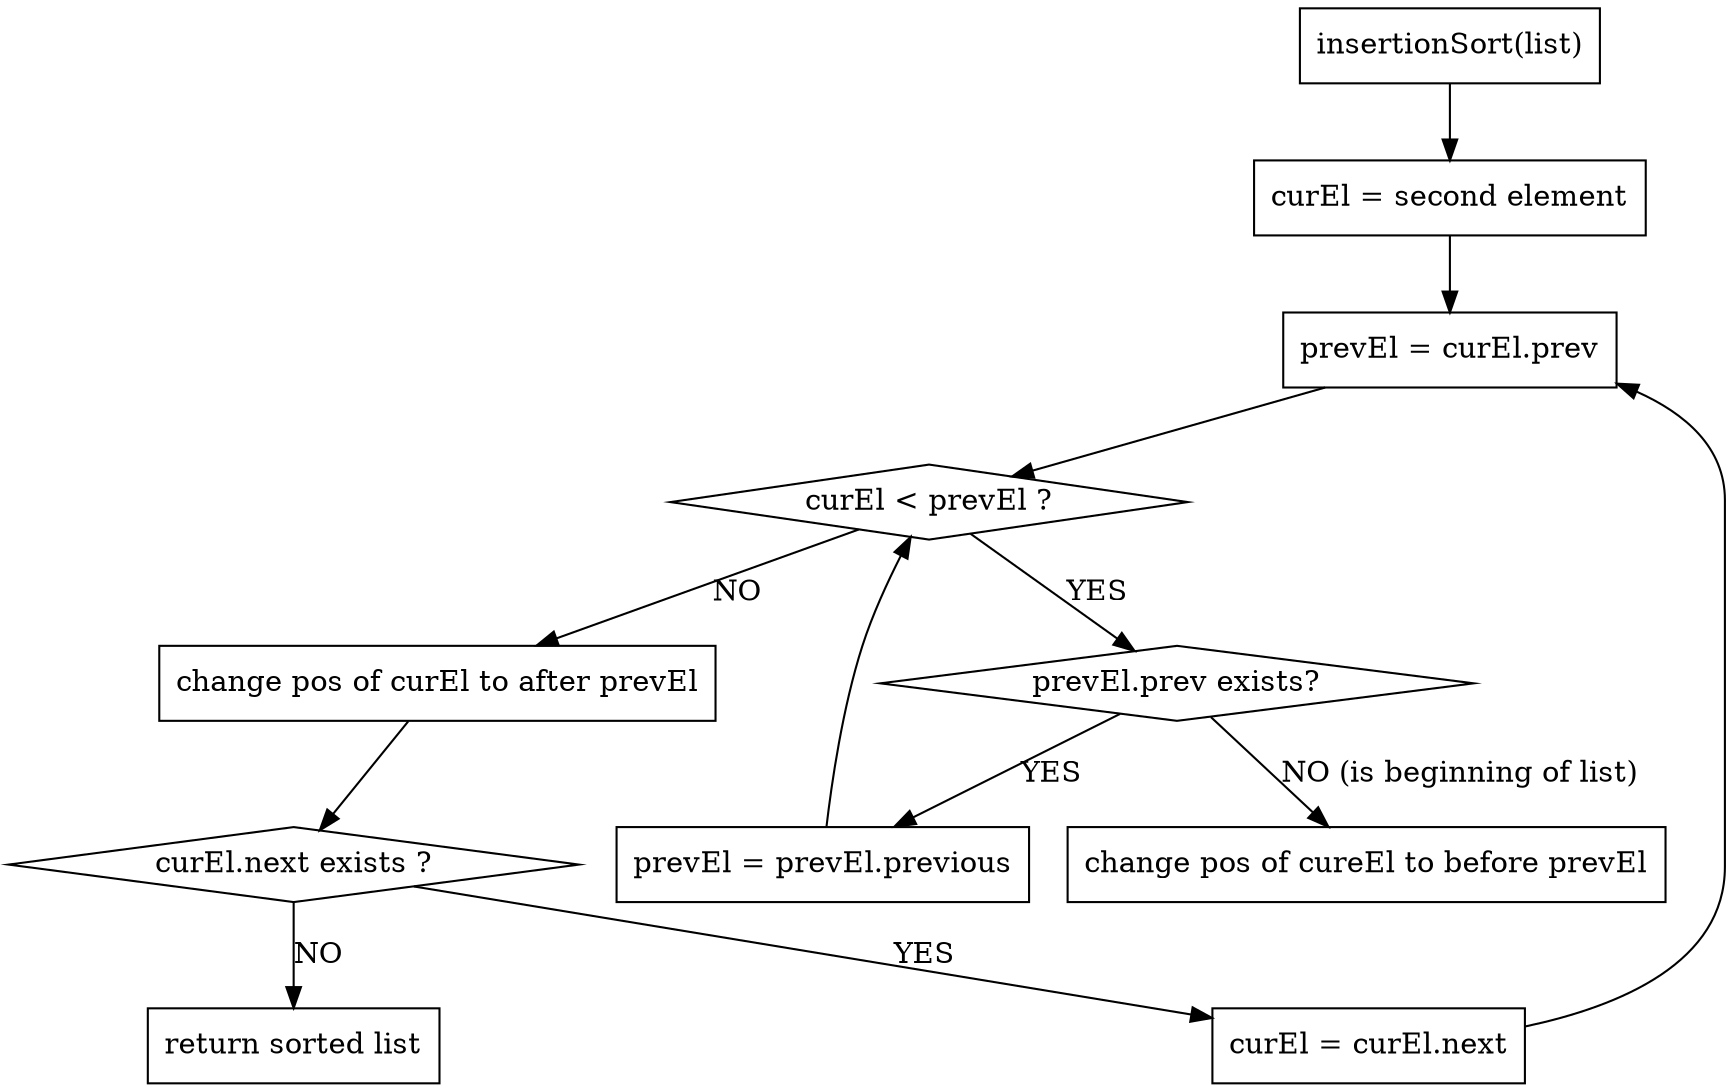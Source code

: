 digraph Q {

    node [shape = box];
    compound = true;

    s0 [label = "insertionSort(list)"]
    s0 -> s1
    s1 [label = "curEl = second element"]
    s1 -> s11
    s11 [label = "prevEl = curEl.prev"]
    s11 -> d1
    d1 [label = "curEl < prevEl ?" shape = diamond];
    d1 -> s2 [label = YES]
    d1 -> s3 [label = NO]
    s2[label = "prevEl.prev exists?" shape = diamond]
    s2 -> s22 [label = "YES"]
    s2 -> s23 [label = "NO (is beginning of list)"]
    s22 [label = "prevEl = prevEl.previous"]
    s22 -> d1
    s23[label = "change pos of cureEl to before prevEl"]
    s3[label = "change pos of curEl to after prevEl"]
    s3 -> d3
    d3[label = "curEl.next exists ?" shape = diamond]
    d3 -> s33 [label = "YES"]
    d3 -> "return sorted list" [label = "NO"]
    s33[label = "curEl = curEl.next"]
    s33 -> s11
}
